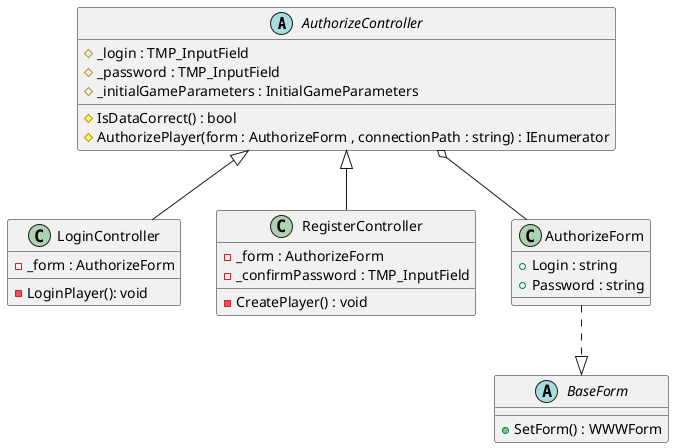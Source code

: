 @startuml a 

abstract class  AuthorizeController {
    # _login : TMP_InputField
    # _password : TMP_InputField
    # IsDataCorrect() : bool
    #  _initialGameParameters : InitialGameParameters
    # AuthorizePlayer(form : AuthorizeForm , connectionPath : string) : IEnumerator
}

class LoginController {
    - _form : AuthorizeForm
    -LoginPlayer(): void
}

class RegisterController {
    - _form : AuthorizeForm 
    - _confirmPassword : TMP_InputField
    -CreatePlayer() : void
}

class AuthorizeForm {
    +Login : string 
    +Password : string 
}

abstract class BaseForm{
    +SetForm() : WWWForm
}

AuthorizeController <|-- LoginController
AuthorizeController <|-- RegisterController
AuthorizeController o-- AuthorizeForm
AuthorizeForm ..|> BaseForm

@enduml